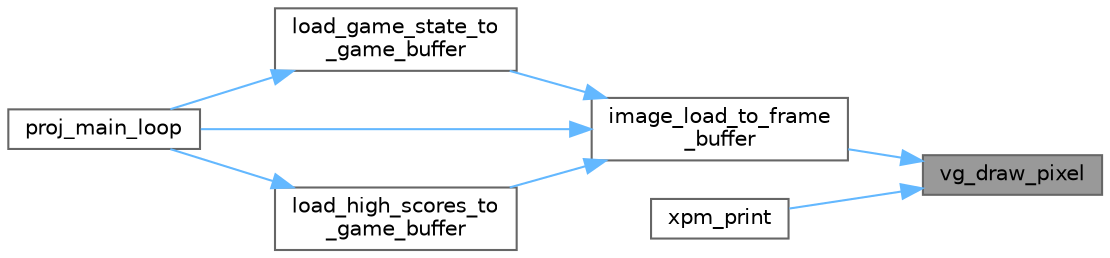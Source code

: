 digraph "vg_draw_pixel"
{
 // LATEX_PDF_SIZE
  bgcolor="transparent";
  edge [fontname=Helvetica,fontsize=10,labelfontname=Helvetica,labelfontsize=10];
  node [fontname=Helvetica,fontsize=10,shape=box,height=0.2,width=0.4];
  rankdir="RL";
  Node1 [id="Node000001",label="vg_draw_pixel",height=0.2,width=0.4,color="gray40", fillcolor="grey60", style="filled", fontcolor="black",tooltip="Draws the pixel at the specified coordinates in specified frame buffer."];
  Node1 -> Node2 [id="edge1_Node000001_Node000002",dir="back",color="steelblue1",style="solid",tooltip=" "];
  Node2 [id="Node000002",label="image_load_to_frame\l_buffer",height=0.2,width=0.4,color="grey40", fillcolor="white", style="filled",URL="$graphics_8c.html#a56a80dfd4a94acac7652a32deb46f405",tooltip="Loads image struct to frame buffer."];
  Node2 -> Node3 [id="edge2_Node000002_Node000003",dir="back",color="steelblue1",style="solid",tooltip=" "];
  Node3 [id="Node000003",label="load_game_state_to\l_game_buffer",height=0.2,width=0.4,color="grey40", fillcolor="white", style="filled",URL="$game__state_8c.html#a964b6f534e78e2901dc7dc7939f57356",tooltip="Loads game state to the frame buffer."];
  Node3 -> Node4 [id="edge3_Node000003_Node000004",dir="back",color="steelblue1",style="solid",tooltip=" "];
  Node4 [id="Node000004",label="proj_main_loop",height=0.2,width=0.4,color="grey40", fillcolor="white", style="filled",URL="$main_8c.html#a2a16f651eccbd248e1ad3b3b924b143b",tooltip="Main loop of the game."];
  Node2 -> Node5 [id="edge4_Node000002_Node000005",dir="back",color="steelblue1",style="solid",tooltip=" "];
  Node5 [id="Node000005",label="load_high_scores_to\l_game_buffer",height=0.2,width=0.4,color="grey40", fillcolor="white", style="filled",URL="$game__state_8c.html#aa80e2dc7bf857262fe4aa6c89179eca0",tooltip="Loads the high scores to the game buffer."];
  Node5 -> Node4 [id="edge5_Node000005_Node000004",dir="back",color="steelblue1",style="solid",tooltip=" "];
  Node2 -> Node4 [id="edge6_Node000002_Node000004",dir="back",color="steelblue1",style="solid",tooltip=" "];
  Node1 -> Node6 [id="edge7_Node000001_Node000006",dir="back",color="steelblue1",style="solid",tooltip=" "];
  Node6 [id="Node000006",label="xpm_print",height=0.2,width=0.4,color="grey40", fillcolor="white", style="filled",URL="$graphics_8c.html#a59503ab36746f044b30a411846fc94a5",tooltip=" "];
}
